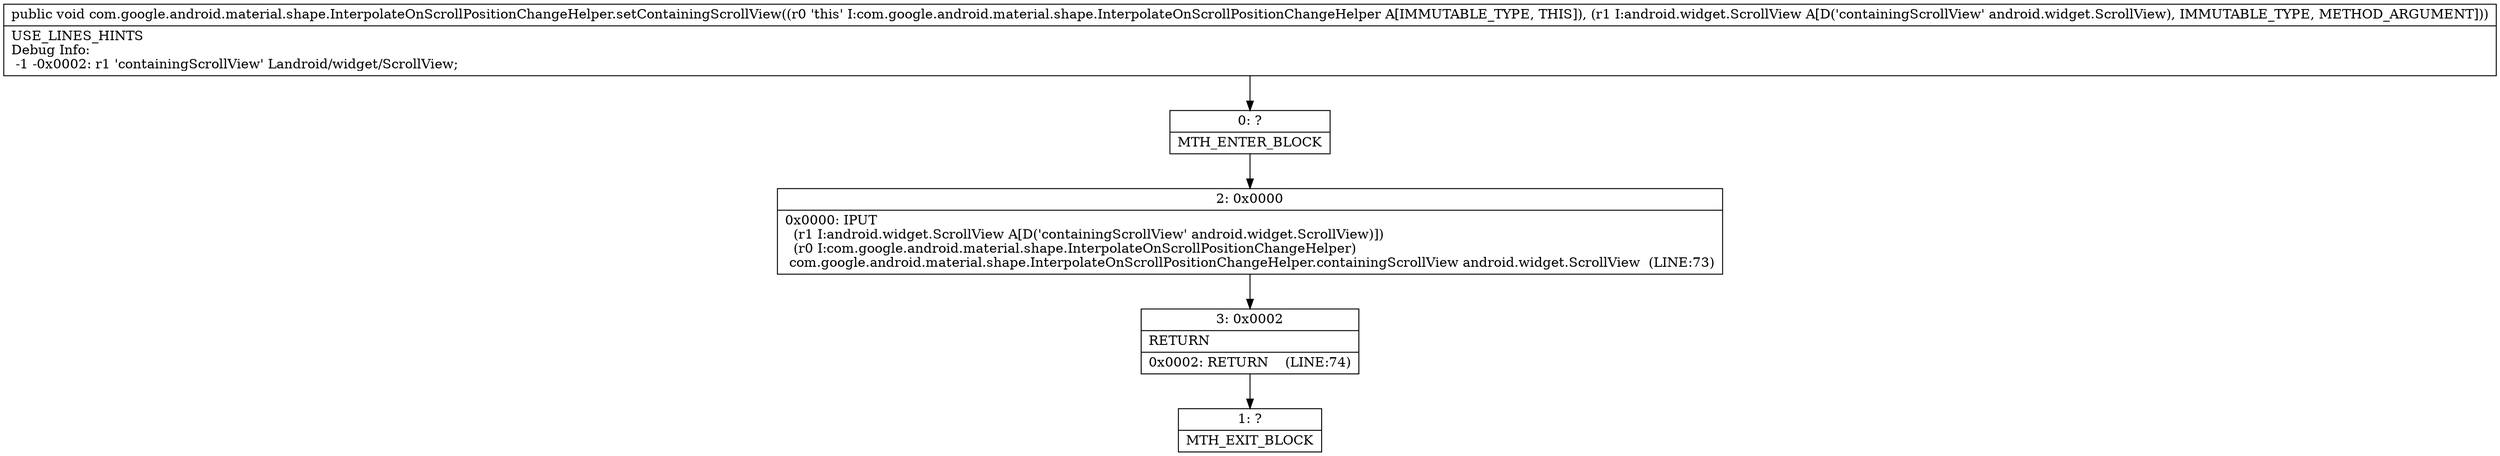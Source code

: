 digraph "CFG forcom.google.android.material.shape.InterpolateOnScrollPositionChangeHelper.setContainingScrollView(Landroid\/widget\/ScrollView;)V" {
Node_0 [shape=record,label="{0\:\ ?|MTH_ENTER_BLOCK\l}"];
Node_2 [shape=record,label="{2\:\ 0x0000|0x0000: IPUT  \l  (r1 I:android.widget.ScrollView A[D('containingScrollView' android.widget.ScrollView)])\l  (r0 I:com.google.android.material.shape.InterpolateOnScrollPositionChangeHelper)\l com.google.android.material.shape.InterpolateOnScrollPositionChangeHelper.containingScrollView android.widget.ScrollView  (LINE:73)\l}"];
Node_3 [shape=record,label="{3\:\ 0x0002|RETURN\l|0x0002: RETURN    (LINE:74)\l}"];
Node_1 [shape=record,label="{1\:\ ?|MTH_EXIT_BLOCK\l}"];
MethodNode[shape=record,label="{public void com.google.android.material.shape.InterpolateOnScrollPositionChangeHelper.setContainingScrollView((r0 'this' I:com.google.android.material.shape.InterpolateOnScrollPositionChangeHelper A[IMMUTABLE_TYPE, THIS]), (r1 I:android.widget.ScrollView A[D('containingScrollView' android.widget.ScrollView), IMMUTABLE_TYPE, METHOD_ARGUMENT]))  | USE_LINES_HINTS\lDebug Info:\l  \-1 \-0x0002: r1 'containingScrollView' Landroid\/widget\/ScrollView;\l}"];
MethodNode -> Node_0;Node_0 -> Node_2;
Node_2 -> Node_3;
Node_3 -> Node_1;
}


